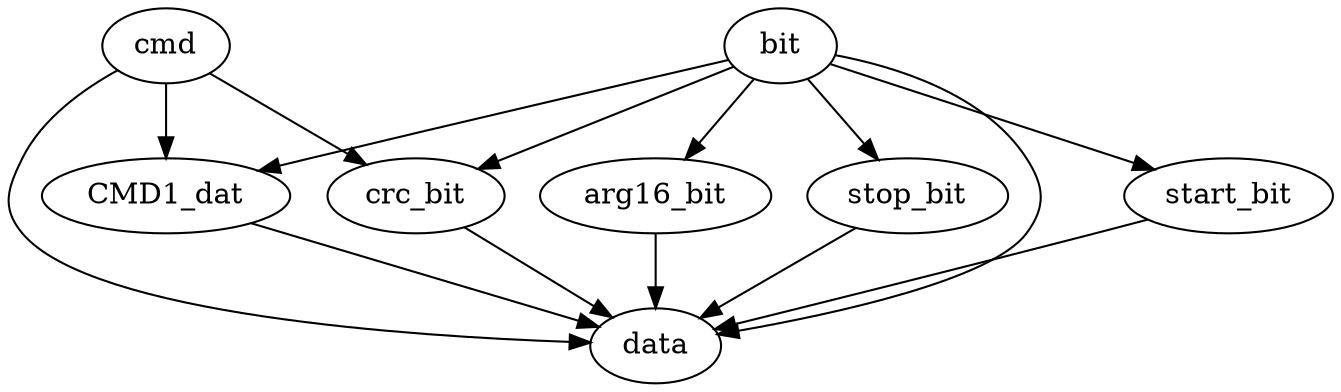 strict digraph "" {
	start_bit	 [complexity=16,
		importance=0.352139251287,
		rank=0.0220087032055];
	data	 [complexity=0,
		importance=0.277743773138,
		rank=0.0];
	start_bit -> data;
	cmd	 [complexity=28,
		importance=0.430254527585,
		rank=0.015366233128];
	crc_bit	 [complexity=16,
		importance=0.360818780301,
		rank=0.0225511737688];
	cmd -> crc_bit;
	CMD1_dat	 [complexity=16,
		importance=0.360818780301,
		rank=0.0225511737688];
	cmd -> CMD1_dat;
	cmd -> data;
	arg16_bit	 [complexity=16,
		importance=0.352139251287,
		rank=0.0220087032055];
	arg16_bit -> data;
	crc_bit -> data;
	CMD1_dat -> data;
	stop_bit	 [complexity=16,
		importance=0.352139251287,
		rank=0.0220087032055];
	stop_bit -> data;
	bit	 [complexity=18,
		importance=0.421574998571,
		rank=0.0234208332539];
	bit -> start_bit;
	bit -> arg16_bit;
	bit -> crc_bit;
	bit -> CMD1_dat;
	bit -> stop_bit;
	bit -> data;
}
